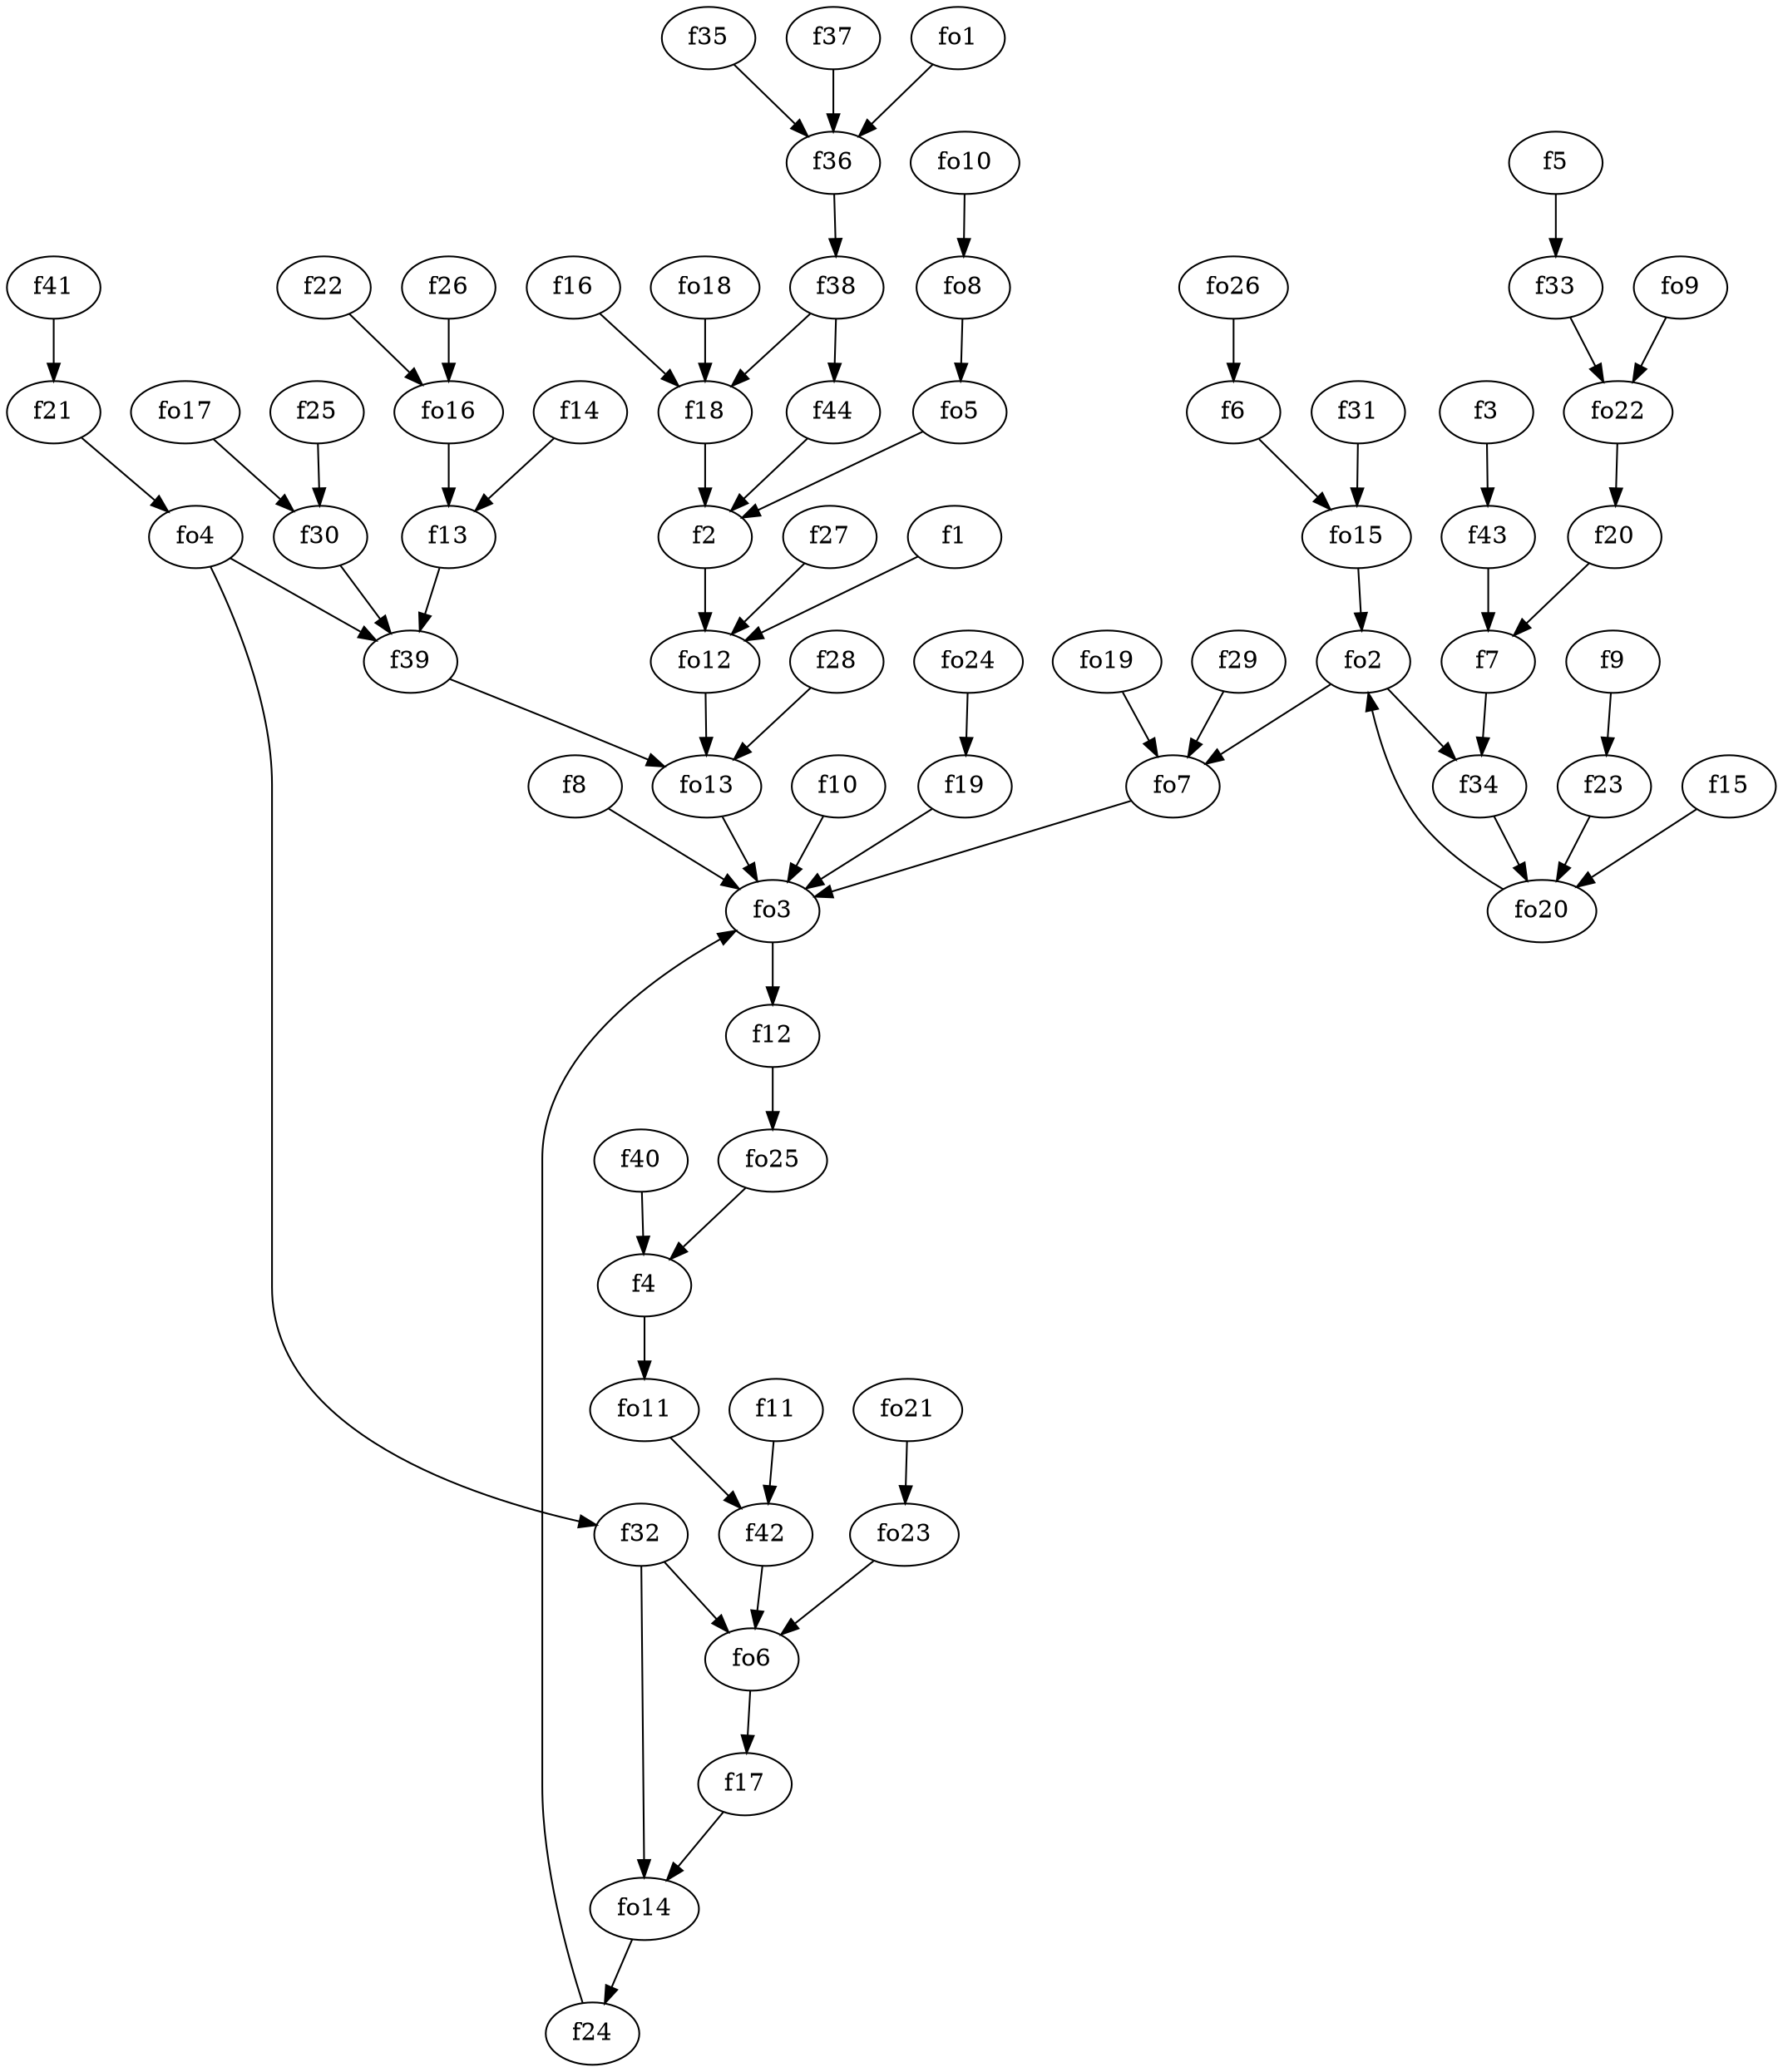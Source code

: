 strict digraph  {
f1;
f2;
f3;
f4;
f5;
f6;
f7;
f8;
f9;
f10;
f11;
f12;
f13;
f14;
f15;
f16;
f17;
f18;
f19;
f20;
f21;
f22;
f23;
f24;
f25;
f26;
f27;
f28;
f29;
f30;
f31;
f32;
f33;
f34;
f35;
f36;
f37;
f38;
f39;
f40;
f41;
f42;
f43;
f44;
fo1;
fo2;
fo3;
fo4;
fo5;
fo6;
fo7;
fo8;
fo9;
fo10;
fo11;
fo12;
fo13;
fo14;
fo15;
fo16;
fo17;
fo18;
fo19;
fo20;
fo21;
fo22;
fo23;
fo24;
fo25;
fo26;
f1 -> fo12  [weight=2];
f2 -> fo12  [weight=2];
f3 -> f43  [weight=2];
f4 -> fo11  [weight=2];
f5 -> f33  [weight=2];
f6 -> fo15  [weight=2];
f7 -> f34  [weight=2];
f8 -> fo3  [weight=2];
f9 -> f23  [weight=2];
f10 -> fo3  [weight=2];
f11 -> f42  [weight=2];
f12 -> fo25  [weight=2];
f13 -> f39  [weight=2];
f14 -> f13  [weight=2];
f15 -> fo20  [weight=2];
f16 -> f18  [weight=2];
f17 -> fo14  [weight=2];
f18 -> f2  [weight=2];
f19 -> fo3  [weight=2];
f20 -> f7  [weight=2];
f21 -> fo4  [weight=2];
f22 -> fo16  [weight=2];
f23 -> fo20  [weight=2];
f24 -> fo3  [weight=2];
f25 -> f30  [weight=2];
f26 -> fo16  [weight=2];
f27 -> fo12  [weight=2];
f28 -> fo13  [weight=2];
f29 -> fo7  [weight=2];
f30 -> f39  [weight=2];
f31 -> fo15  [weight=2];
f32 -> fo14  [weight=2];
f32 -> fo6  [weight=2];
f33 -> fo22  [weight=2];
f34 -> fo20  [weight=2];
f35 -> f36  [weight=2];
f36 -> f38  [weight=2];
f37 -> f36  [weight=2];
f38 -> f44  [weight=2];
f38 -> f18  [weight=2];
f39 -> fo13  [weight=2];
f40 -> f4  [weight=2];
f41 -> f21  [weight=2];
f42 -> fo6  [weight=2];
f43 -> f7  [weight=2];
f44 -> f2  [weight=2];
fo1 -> f36  [weight=2];
fo2 -> f34  [weight=2];
fo2 -> fo7  [weight=2];
fo3 -> f12  [weight=2];
fo4 -> f39  [weight=2];
fo4 -> f32  [weight=2];
fo5 -> f2  [weight=2];
fo6 -> f17  [weight=2];
fo7 -> fo3  [weight=2];
fo8 -> fo5  [weight=2];
fo9 -> fo22  [weight=2];
fo10 -> fo8  [weight=2];
fo11 -> f42  [weight=2];
fo12 -> fo13  [weight=2];
fo13 -> fo3  [weight=2];
fo14 -> f24  [weight=2];
fo15 -> fo2  [weight=2];
fo16 -> f13  [weight=2];
fo17 -> f30  [weight=2];
fo18 -> f18  [weight=2];
fo19 -> fo7  [weight=2];
fo20 -> fo2  [weight=2];
fo21 -> fo23  [weight=2];
fo22 -> f20  [weight=2];
fo23 -> fo6  [weight=2];
fo24 -> f19  [weight=2];
fo25 -> f4  [weight=2];
fo26 -> f6  [weight=2];
}
